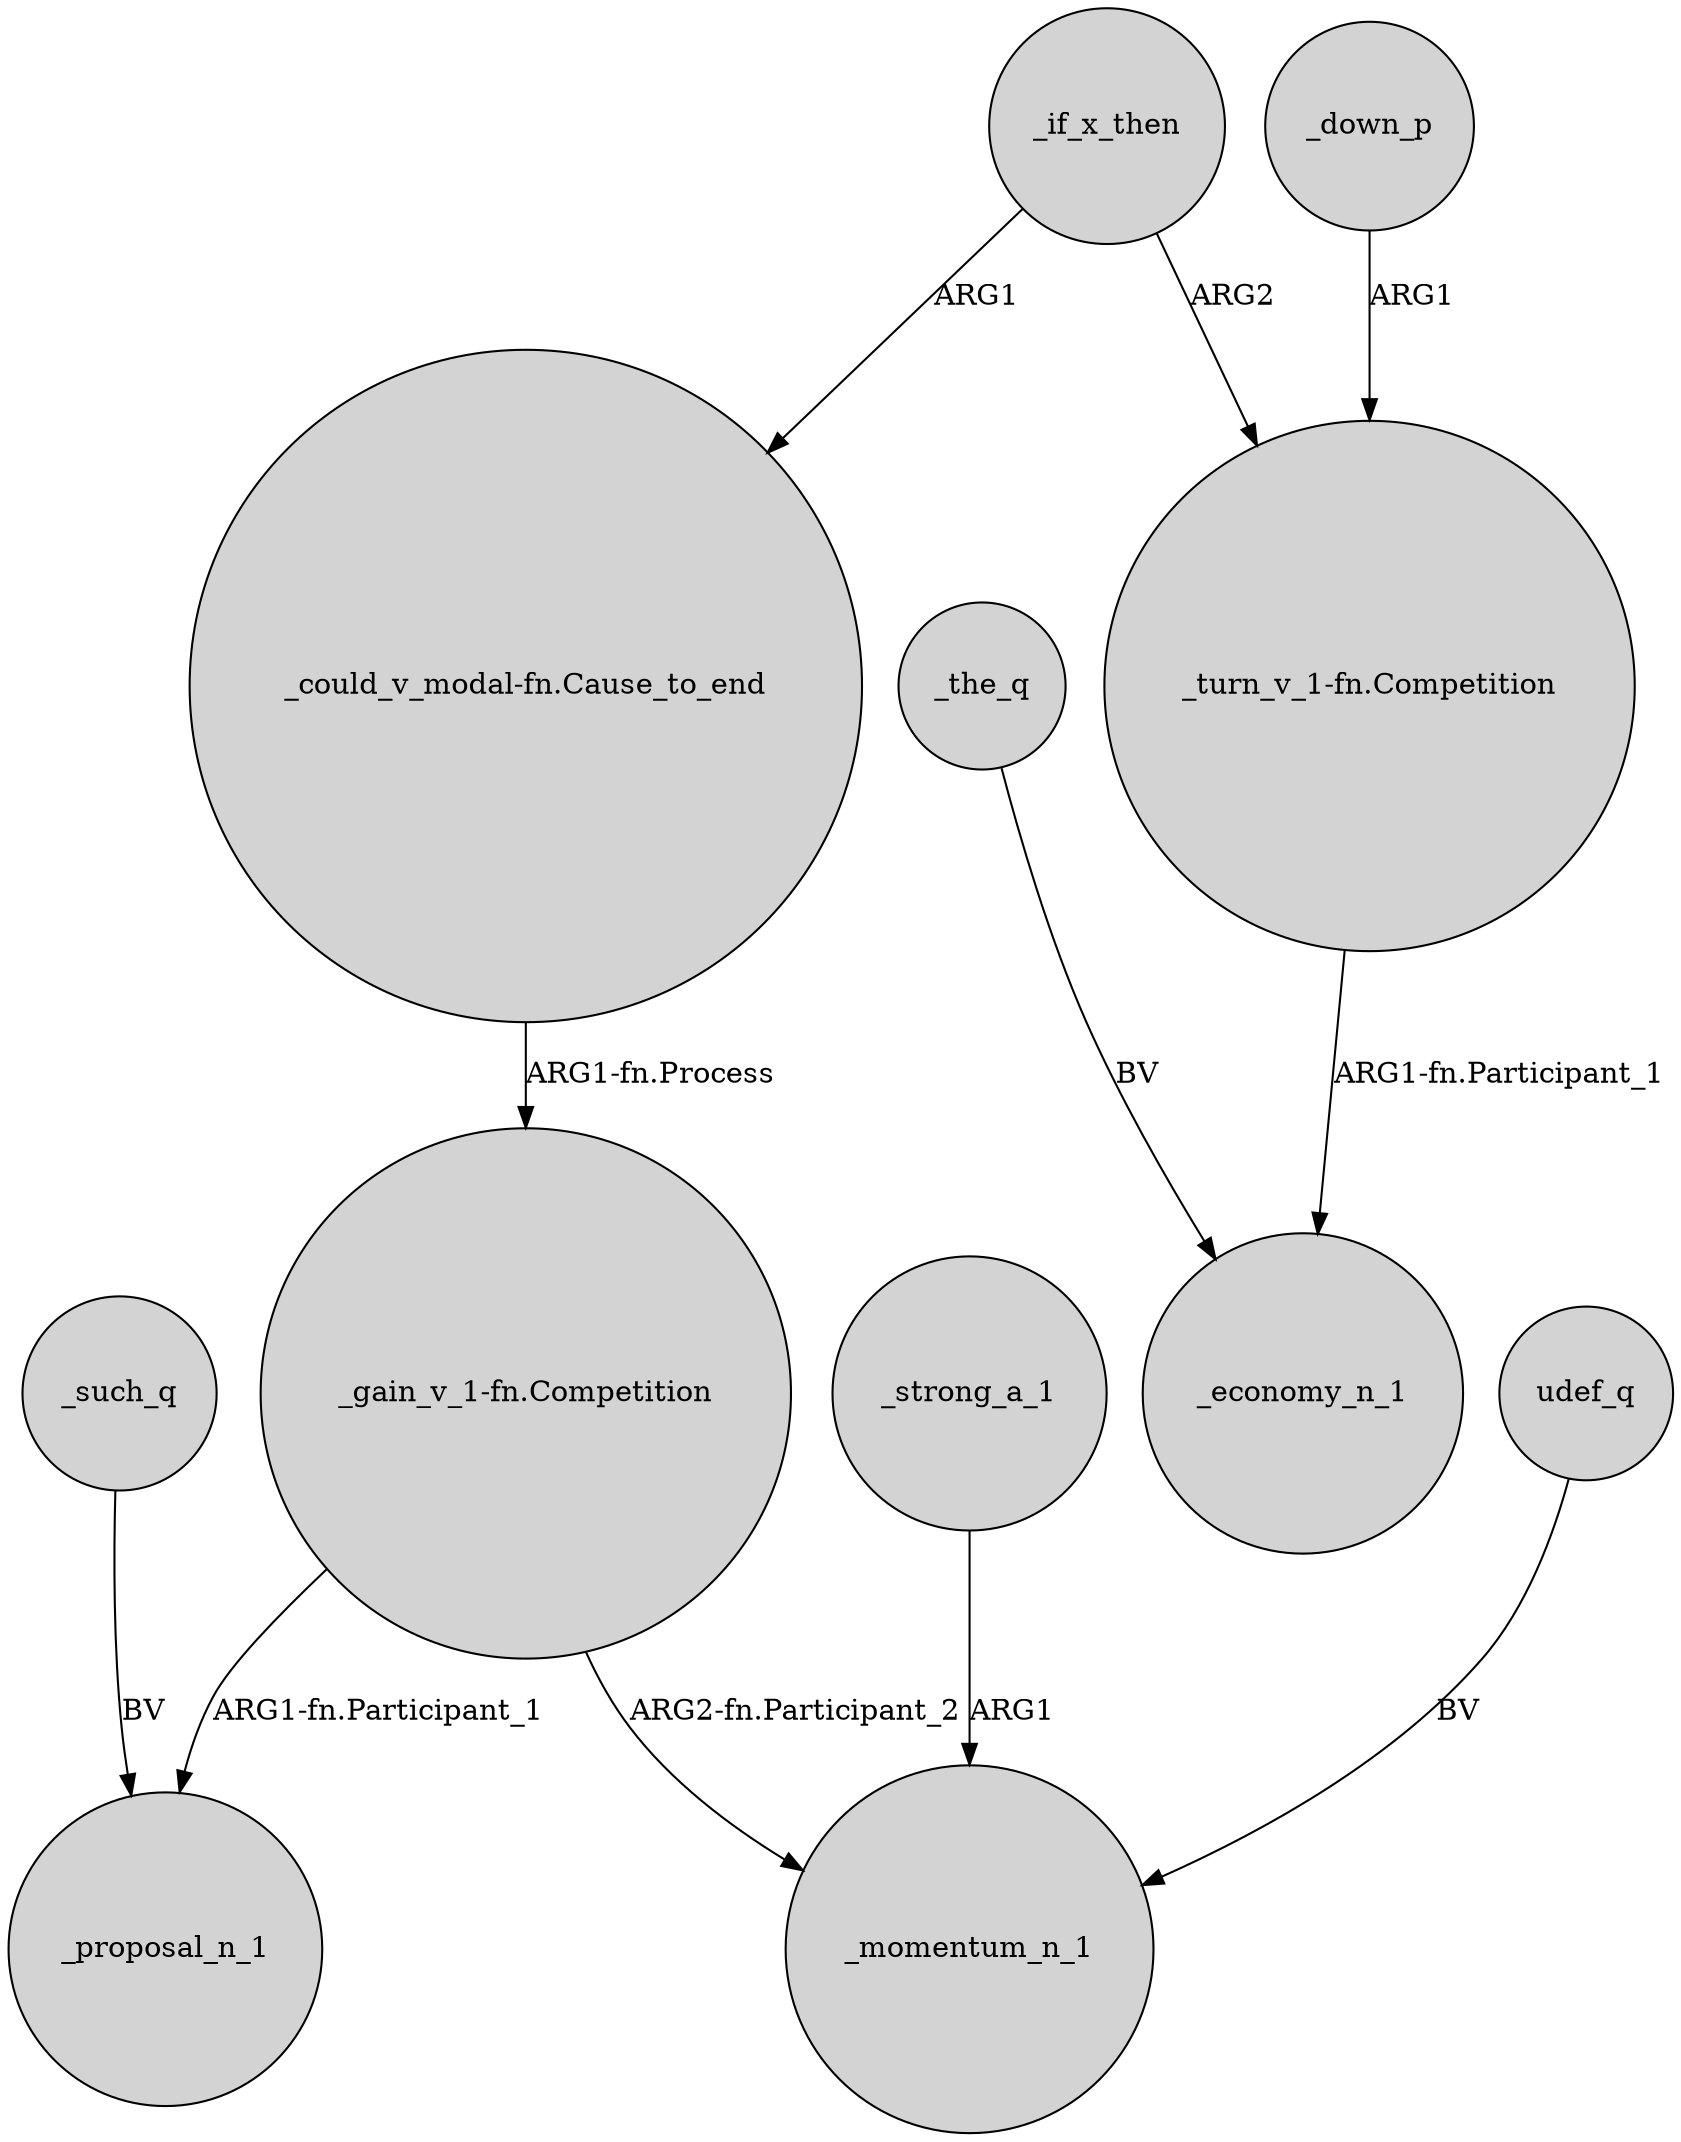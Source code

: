 digraph {
	node [shape=circle style=filled]
	udef_q -> _momentum_n_1 [label=BV]
	"_gain_v_1-fn.Competition" -> _proposal_n_1 [label="ARG1-fn.Participant_1"]
	_strong_a_1 -> _momentum_n_1 [label=ARG1]
	_down_p -> "_turn_v_1-fn.Competition" [label=ARG1]
	"_gain_v_1-fn.Competition" -> _momentum_n_1 [label="ARG2-fn.Participant_2"]
	_if_x_then -> "_could_v_modal-fn.Cause_to_end" [label=ARG1]
	_such_q -> _proposal_n_1 [label=BV]
	"_could_v_modal-fn.Cause_to_end" -> "_gain_v_1-fn.Competition" [label="ARG1-fn.Process"]
	_the_q -> _economy_n_1 [label=BV]
	_if_x_then -> "_turn_v_1-fn.Competition" [label=ARG2]
	"_turn_v_1-fn.Competition" -> _economy_n_1 [label="ARG1-fn.Participant_1"]
}
